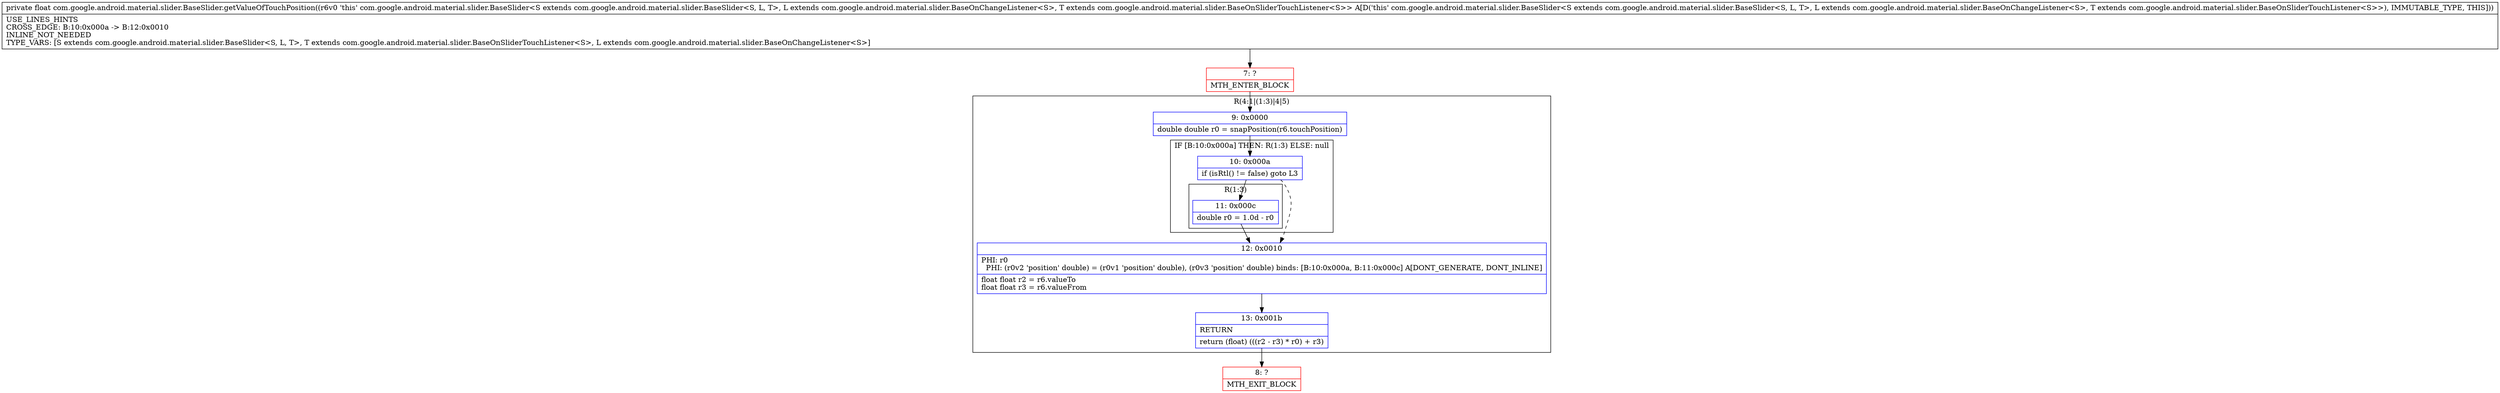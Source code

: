 digraph "CFG forcom.google.android.material.slider.BaseSlider.getValueOfTouchPosition()F" {
subgraph cluster_Region_1320665083 {
label = "R(4:1|(1:3)|4|5)";
node [shape=record,color=blue];
Node_9 [shape=record,label="{9\:\ 0x0000|double double r0 = snapPosition(r6.touchPosition)\l}"];
subgraph cluster_IfRegion_1343415566 {
label = "IF [B:10:0x000a] THEN: R(1:3) ELSE: null";
node [shape=record,color=blue];
Node_10 [shape=record,label="{10\:\ 0x000a|if (isRtl() != false) goto L3\l}"];
subgraph cluster_Region_1675173558 {
label = "R(1:3)";
node [shape=record,color=blue];
Node_11 [shape=record,label="{11\:\ 0x000c|double r0 = 1.0d \- r0\l}"];
}
}
Node_12 [shape=record,label="{12\:\ 0x0010|PHI: r0 \l  PHI: (r0v2 'position' double) = (r0v1 'position' double), (r0v3 'position' double) binds: [B:10:0x000a, B:11:0x000c] A[DONT_GENERATE, DONT_INLINE]\l|float float r2 = r6.valueTo\lfloat float r3 = r6.valueFrom\l}"];
Node_13 [shape=record,label="{13\:\ 0x001b|RETURN\l|return (float) (((r2 \- r3) * r0) + r3)\l}"];
}
Node_7 [shape=record,color=red,label="{7\:\ ?|MTH_ENTER_BLOCK\l}"];
Node_8 [shape=record,color=red,label="{8\:\ ?|MTH_EXIT_BLOCK\l}"];
MethodNode[shape=record,label="{private float com.google.android.material.slider.BaseSlider.getValueOfTouchPosition((r6v0 'this' com.google.android.material.slider.BaseSlider\<S extends com.google.android.material.slider.BaseSlider\<S, L, T\>, L extends com.google.android.material.slider.BaseOnChangeListener\<S\>, T extends com.google.android.material.slider.BaseOnSliderTouchListener\<S\>\> A[D('this' com.google.android.material.slider.BaseSlider\<S extends com.google.android.material.slider.BaseSlider\<S, L, T\>, L extends com.google.android.material.slider.BaseOnChangeListener\<S\>, T extends com.google.android.material.slider.BaseOnSliderTouchListener\<S\>\>), IMMUTABLE_TYPE, THIS]))  | USE_LINES_HINTS\lCROSS_EDGE: B:10:0x000a \-\> B:12:0x0010\lINLINE_NOT_NEEDED\lTYPE_VARS: [S extends com.google.android.material.slider.BaseSlider\<S, L, T\>, T extends com.google.android.material.slider.BaseOnSliderTouchListener\<S\>, L extends com.google.android.material.slider.BaseOnChangeListener\<S\>]\l}"];
MethodNode -> Node_7;Node_9 -> Node_10;
Node_10 -> Node_11;
Node_10 -> Node_12[style=dashed];
Node_11 -> Node_12;
Node_12 -> Node_13;
Node_13 -> Node_8;
Node_7 -> Node_9;
}

